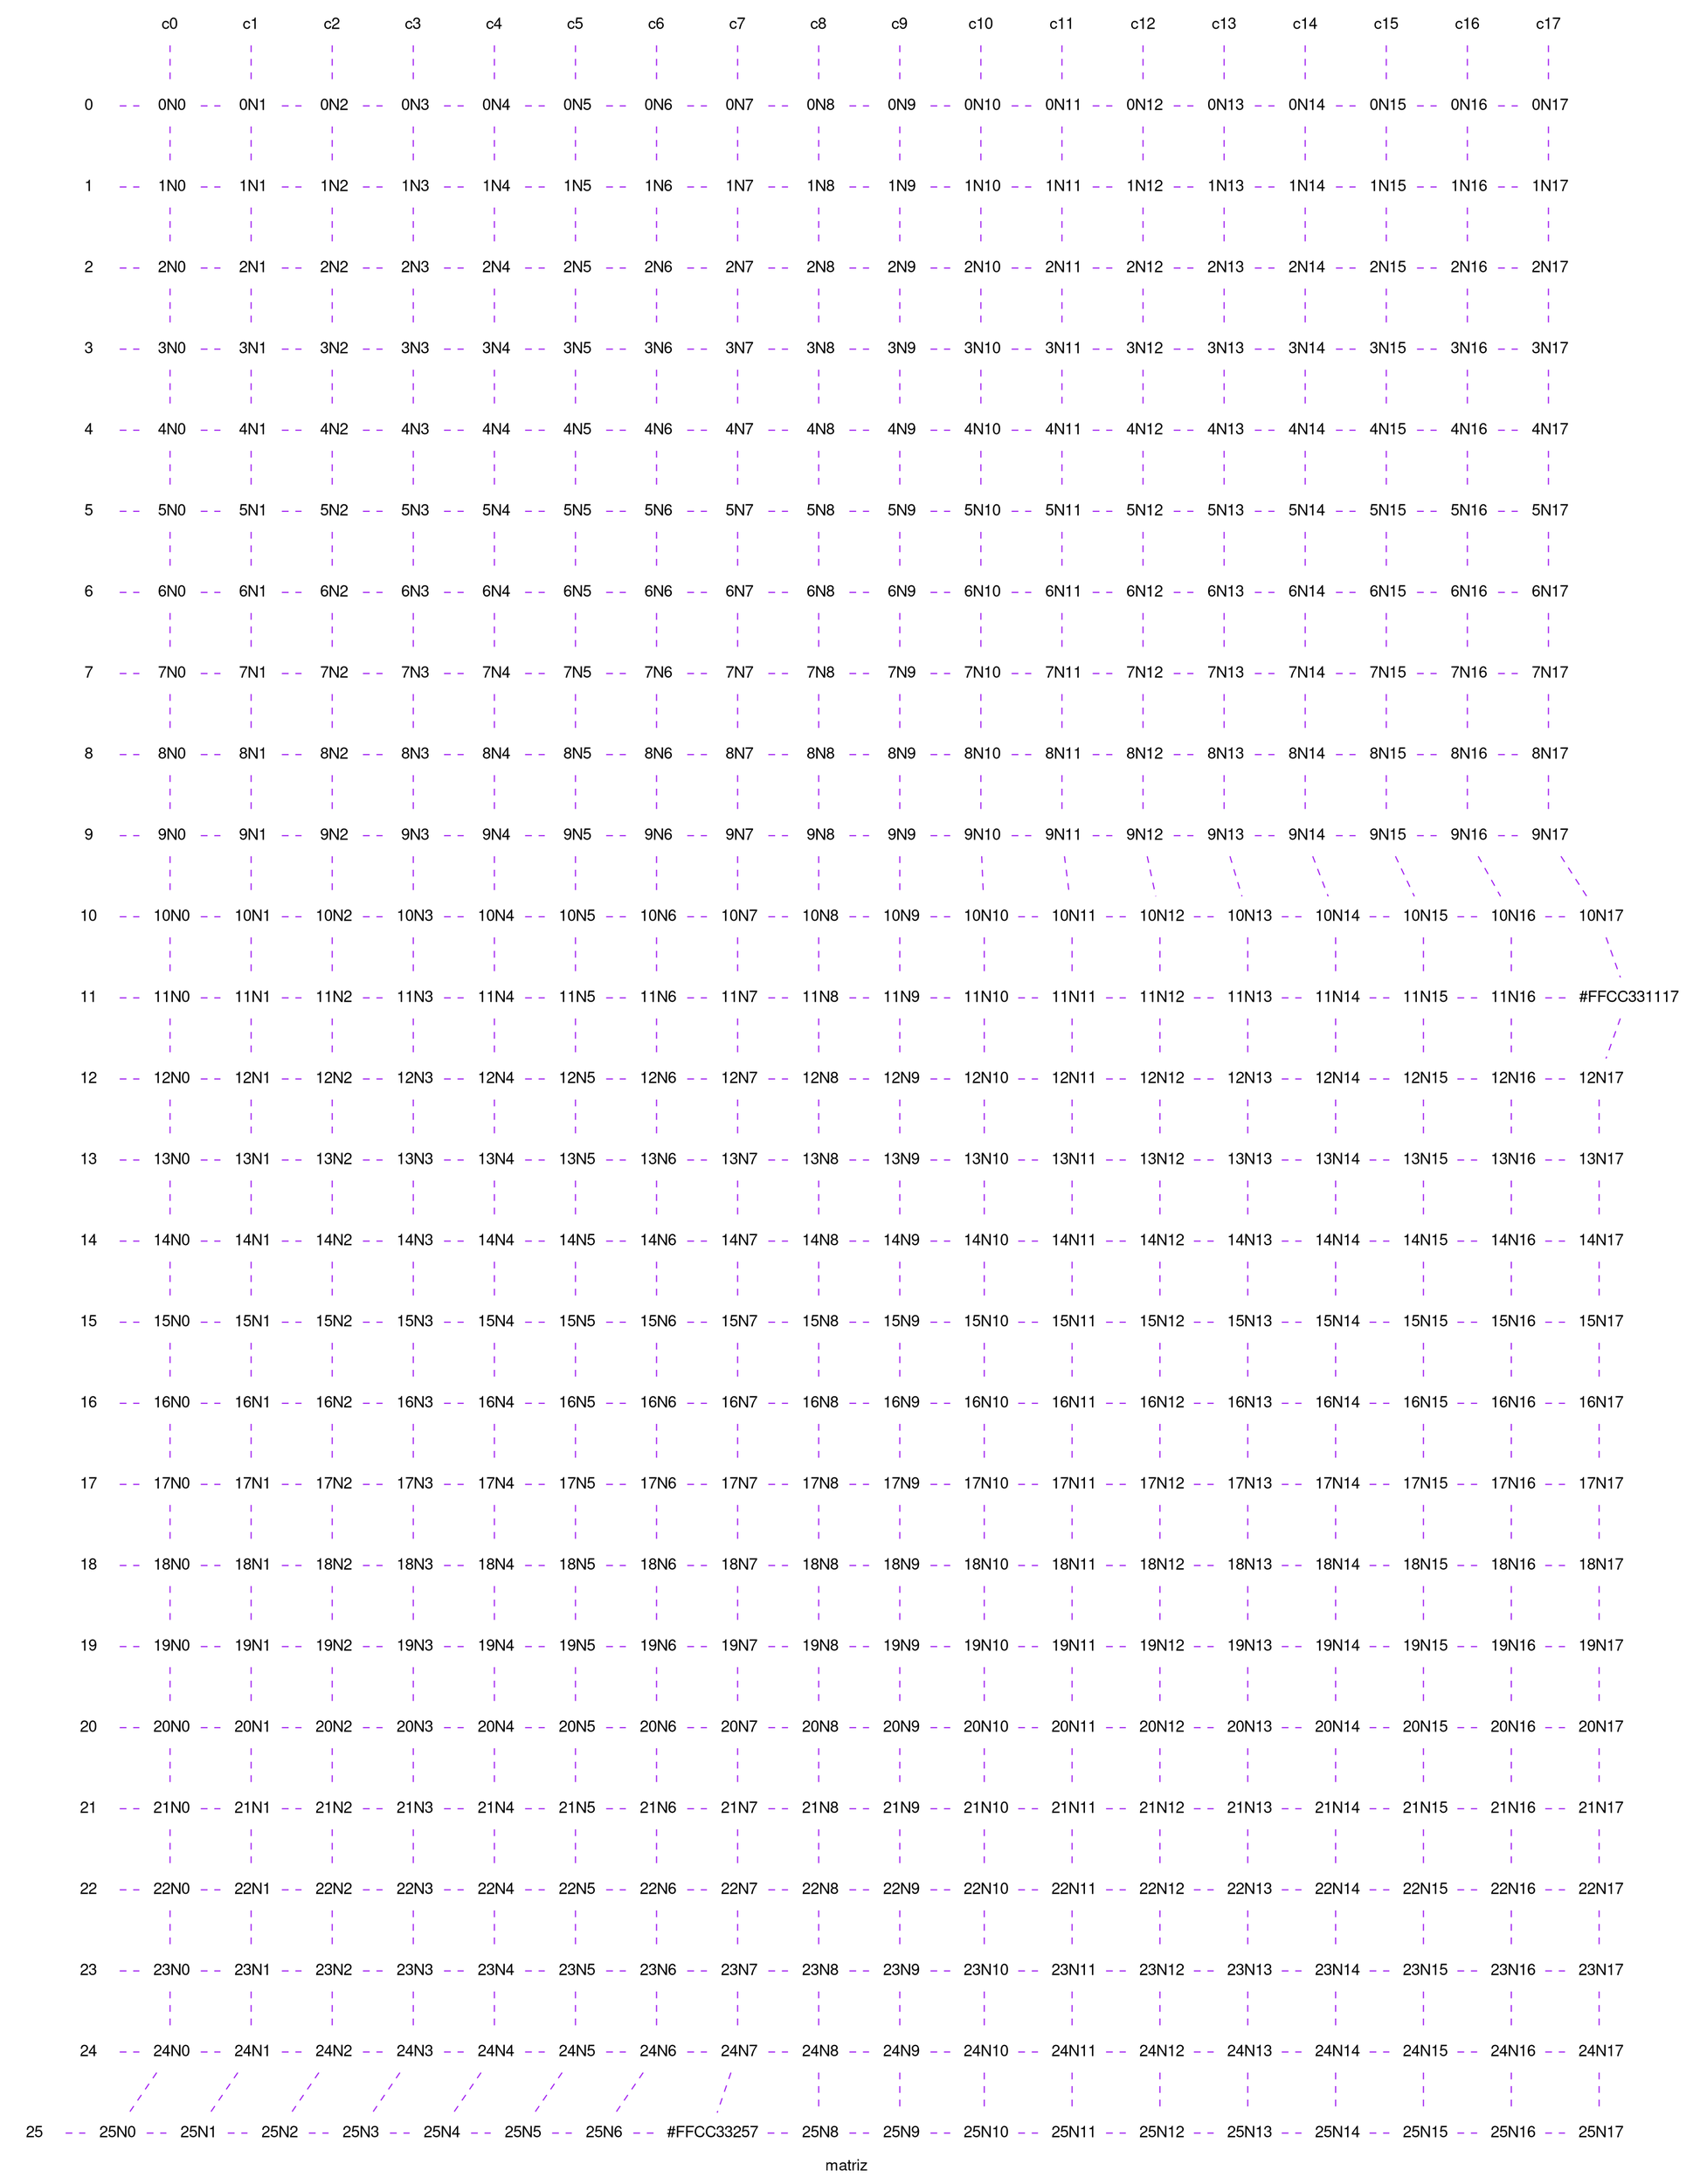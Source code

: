  graph grid{
 fontname="Helvetica,Arial,sans-serif"
 node [fontname="Helvetica,Arial,sans-serif"]
 edge [fontname="Helvetica,Arial,sans-serif"]
 layout=dot
 label="matriz"
 node [shape=plaintext]
 edge [weight=2000 style=dashed color=purple]
c0
-- " 0N0"
-- " 1N0"
-- " 2N0"
-- " 3N0"
-- " 4N0"
-- " 5N0"
-- " 6N0"
-- " 7N0"
-- " 8N0"
-- " 9N0"
-- " 10N0"
-- " 11N0"
-- " 12N0"
-- " 13N0"
-- " 14N0"
-- " 15N0"
-- " 16N0"
-- " 17N0"
-- " 18N0"
-- " 19N0"
-- " 20N0"
-- " 21N0"
-- " 22N0"
-- " 23N0"
-- " 24N0"
-- " 25N0"
c1
-- " 0N1"
-- " 1N1"
-- " 2N1"
-- " 3N1"
-- " 4N1"
-- " 5N1"
-- " 6N1"
-- " 7N1"
-- " 8N1"
-- " 9N1"
-- " 10N1"
-- " 11N1"
-- " 12N1"
-- " 13N1"
-- " 14N1"
-- " 15N1"
-- " 16N1"
-- " 17N1"
-- " 18N1"
-- " 19N1"
-- " 20N1"
-- " 21N1"
-- " 22N1"
-- " 23N1"
-- " 24N1"
-- " 25N1"
c2
-- " 0N2"
-- " 1N2"
-- " 2N2"
-- " 3N2"
-- " 4N2"
-- " 5N2"
-- " 6N2"
-- " 7N2"
-- " 8N2"
-- " 9N2"
-- " 10N2"
-- " 11N2"
-- " 12N2"
-- " 13N2"
-- " 14N2"
-- " 15N2"
-- " 16N2"
-- " 17N2"
-- " 18N2"
-- " 19N2"
-- " 20N2"
-- " 21N2"
-- " 22N2"
-- " 23N2"
-- " 24N2"
-- " 25N2"
c3
-- " 0N3"
-- " 1N3"
-- " 2N3"
-- " 3N3"
-- " 4N3"
-- " 5N3"
-- " 6N3"
-- " 7N3"
-- " 8N3"
-- " 9N3"
-- " 10N3"
-- " 11N3"
-- " 12N3"
-- " 13N3"
-- " 14N3"
-- " 15N3"
-- " 16N3"
-- " 17N3"
-- " 18N3"
-- " 19N3"
-- " 20N3"
-- " 21N3"
-- " 22N3"
-- " 23N3"
-- " 24N3"
-- " 25N3"
c4
-- " 0N4"
-- " 1N4"
-- " 2N4"
-- " 3N4"
-- " 4N4"
-- " 5N4"
-- " 6N4"
-- " 7N4"
-- " 8N4"
-- " 9N4"
-- " 10N4"
-- " 11N4"
-- " 12N4"
-- " 13N4"
-- " 14N4"
-- " 15N4"
-- " 16N4"
-- " 17N4"
-- " 18N4"
-- " 19N4"
-- " 20N4"
-- " 21N4"
-- " 22N4"
-- " 23N4"
-- " 24N4"
-- " 25N4"
c5
-- " 0N5"
-- " 1N5"
-- " 2N5"
-- " 3N5"
-- " 4N5"
-- " 5N5"
-- " 6N5"
-- " 7N5"
-- " 8N5"
-- " 9N5"
-- " 10N5"
-- " 11N5"
-- " 12N5"
-- " 13N5"
-- " 14N5"
-- " 15N5"
-- " 16N5"
-- " 17N5"
-- " 18N5"
-- " 19N5"
-- " 20N5"
-- " 21N5"
-- " 22N5"
-- " 23N5"
-- " 24N5"
-- " 25N5"
c6
-- " 0N6"
-- " 1N6"
-- " 2N6"
-- " 3N6"
-- " 4N6"
-- " 5N6"
-- " 6N6"
-- " 7N6"
-- " 8N6"
-- " 9N6"
-- " 10N6"
-- " 11N6"
-- " 12N6"
-- " 13N6"
-- " 14N6"
-- " 15N6"
-- " 16N6"
-- " 17N6"
-- " 18N6"
-- " 19N6"
-- " 20N6"
-- " 21N6"
-- " 22N6"
-- " 23N6"
-- " 24N6"
-- " 25N6"
c7
-- " 0N7"
-- " 1N7"
-- " 2N7"
-- " 3N7"
-- " 4N7"
-- " 5N7"
-- " 6N7"
-- " 7N7"
-- " 8N7"
-- " 9N7"
-- " 10N7"
-- " 11N7"
-- " 12N7"
-- " 13N7"
-- " 14N7"
-- " 15N7"
-- " 16N7"
-- " 17N7"
-- " 18N7"
-- " 19N7"
-- " 20N7"
-- " 21N7"
-- " 22N7"
-- " 23N7"
-- " 24N7"
-- " #FFCC33257"
c8
-- " 0N8"
-- " 1N8"
-- " 2N8"
-- " 3N8"
-- " 4N8"
-- " 5N8"
-- " 6N8"
-- " 7N8"
-- " 8N8"
-- " 9N8"
-- " 10N8"
-- " 11N8"
-- " 12N8"
-- " 13N8"
-- " 14N8"
-- " 15N8"
-- " 16N8"
-- " 17N8"
-- " 18N8"
-- " 19N8"
-- " 20N8"
-- " 21N8"
-- " 22N8"
-- " 23N8"
-- " 24N8"
-- " 25N8"
c9
-- " 0N9"
-- " 1N9"
-- " 2N9"
-- " 3N9"
-- " 4N9"
-- " 5N9"
-- " 6N9"
-- " 7N9"
-- " 8N9"
-- " 9N9"
-- " 10N9"
-- " 11N9"
-- " 12N9"
-- " 13N9"
-- " 14N9"
-- " 15N9"
-- " 16N9"
-- " 17N9"
-- " 18N9"
-- " 19N9"
-- " 20N9"
-- " 21N9"
-- " 22N9"
-- " 23N9"
-- " 24N9"
-- " 25N9"
c10
-- " 0N10"
-- " 1N10"
-- " 2N10"
-- " 3N10"
-- " 4N10"
-- " 5N10"
-- " 6N10"
-- " 7N10"
-- " 8N10"
-- " 9N10"
-- " 10N10"
-- " 11N10"
-- " 12N10"
-- " 13N10"
-- " 14N10"
-- " 15N10"
-- " 16N10"
-- " 17N10"
-- " 18N10"
-- " 19N10"
-- " 20N10"
-- " 21N10"
-- " 22N10"
-- " 23N10"
-- " 24N10"
-- " 25N10"
c11
-- " 0N11"
-- " 1N11"
-- " 2N11"
-- " 3N11"
-- " 4N11"
-- " 5N11"
-- " 6N11"
-- " 7N11"
-- " 8N11"
-- " 9N11"
-- " 10N11"
-- " 11N11"
-- " 12N11"
-- " 13N11"
-- " 14N11"
-- " 15N11"
-- " 16N11"
-- " 17N11"
-- " 18N11"
-- " 19N11"
-- " 20N11"
-- " 21N11"
-- " 22N11"
-- " 23N11"
-- " 24N11"
-- " 25N11"
c12
-- " 0N12"
-- " 1N12"
-- " 2N12"
-- " 3N12"
-- " 4N12"
-- " 5N12"
-- " 6N12"
-- " 7N12"
-- " 8N12"
-- " 9N12"
-- " 10N12"
-- " 11N12"
-- " 12N12"
-- " 13N12"
-- " 14N12"
-- " 15N12"
-- " 16N12"
-- " 17N12"
-- " 18N12"
-- " 19N12"
-- " 20N12"
-- " 21N12"
-- " 22N12"
-- " 23N12"
-- " 24N12"
-- " 25N12"
c13
-- " 0N13"
-- " 1N13"
-- " 2N13"
-- " 3N13"
-- " 4N13"
-- " 5N13"
-- " 6N13"
-- " 7N13"
-- " 8N13"
-- " 9N13"
-- " 10N13"
-- " 11N13"
-- " 12N13"
-- " 13N13"
-- " 14N13"
-- " 15N13"
-- " 16N13"
-- " 17N13"
-- " 18N13"
-- " 19N13"
-- " 20N13"
-- " 21N13"
-- " 22N13"
-- " 23N13"
-- " 24N13"
-- " 25N13"
c14
-- " 0N14"
-- " 1N14"
-- " 2N14"
-- " 3N14"
-- " 4N14"
-- " 5N14"
-- " 6N14"
-- " 7N14"
-- " 8N14"
-- " 9N14"
-- " 10N14"
-- " 11N14"
-- " 12N14"
-- " 13N14"
-- " 14N14"
-- " 15N14"
-- " 16N14"
-- " 17N14"
-- " 18N14"
-- " 19N14"
-- " 20N14"
-- " 21N14"
-- " 22N14"
-- " 23N14"
-- " 24N14"
-- " 25N14"
c15
-- " 0N15"
-- " 1N15"
-- " 2N15"
-- " 3N15"
-- " 4N15"
-- " 5N15"
-- " 6N15"
-- " 7N15"
-- " 8N15"
-- " 9N15"
-- " 10N15"
-- " 11N15"
-- " 12N15"
-- " 13N15"
-- " 14N15"
-- " 15N15"
-- " 16N15"
-- " 17N15"
-- " 18N15"
-- " 19N15"
-- " 20N15"
-- " 21N15"
-- " 22N15"
-- " 23N15"
-- " 24N15"
-- " 25N15"
c16
-- " 0N16"
-- " 1N16"
-- " 2N16"
-- " 3N16"
-- " 4N16"
-- " 5N16"
-- " 6N16"
-- " 7N16"
-- " 8N16"
-- " 9N16"
-- " 10N16"
-- " 11N16"
-- " 12N16"
-- " 13N16"
-- " 14N16"
-- " 15N16"
-- " 16N16"
-- " 17N16"
-- " 18N16"
-- " 19N16"
-- " 20N16"
-- " 21N16"
-- " 22N16"
-- " 23N16"
-- " 24N16"
-- " 25N16"
c17
-- " 0N17"
-- " 1N17"
-- " 2N17"
-- " 3N17"
-- " 4N17"
-- " 5N17"
-- " 6N17"
-- " 7N17"
-- " 8N17"
-- " 9N17"
-- " 10N17"
-- " #FFCC331117"
-- " 12N17"
-- " 13N17"
-- " 14N17"
-- " 15N17"
-- " 16N17"
-- " 17N17"
-- " 18N17"
-- " 19N17"
-- " 20N17"
-- " 21N17"
-- " 22N17"
-- " 23N17"
-- " 24N17"
-- " 25N17"
rank=same {
0
-- " 0N0"
-- " 0N1"
-- " 0N2"
-- " 0N3"
-- " 0N4"
-- " 0N5"
-- " 0N6"
-- " 0N7"
-- " 0N8"
-- " 0N9"
-- " 0N10"
-- " 0N11"
-- " 0N12"
-- " 0N13"
-- " 0N14"
-- " 0N15"
-- " 0N16"
-- " 0N17"
}
rank=same {
1
-- " 1N0"
-- " 1N1"
-- " 1N2"
-- " 1N3"
-- " 1N4"
-- " 1N5"
-- " 1N6"
-- " 1N7"
-- " 1N8"
-- " 1N9"
-- " 1N10"
-- " 1N11"
-- " 1N12"
-- " 1N13"
-- " 1N14"
-- " 1N15"
-- " 1N16"
-- " 1N17"
}
rank=same {
2
-- " 2N0"
-- " 2N1"
-- " 2N2"
-- " 2N3"
-- " 2N4"
-- " 2N5"
-- " 2N6"
-- " 2N7"
-- " 2N8"
-- " 2N9"
-- " 2N10"
-- " 2N11"
-- " 2N12"
-- " 2N13"
-- " 2N14"
-- " 2N15"
-- " 2N16"
-- " 2N17"
}
rank=same {
3
-- " 3N0"
-- " 3N1"
-- " 3N2"
-- " 3N3"
-- " 3N4"
-- " 3N5"
-- " 3N6"
-- " 3N7"
-- " 3N8"
-- " 3N9"
-- " 3N10"
-- " 3N11"
-- " 3N12"
-- " 3N13"
-- " 3N14"
-- " 3N15"
-- " 3N16"
-- " 3N17"
}
rank=same {
4
-- " 4N0"
-- " 4N1"
-- " 4N2"
-- " 4N3"
-- " 4N4"
-- " 4N5"
-- " 4N6"
-- " 4N7"
-- " 4N8"
-- " 4N9"
-- " 4N10"
-- " 4N11"
-- " 4N12"
-- " 4N13"
-- " 4N14"
-- " 4N15"
-- " 4N16"
-- " 4N17"
}
rank=same {
5
-- " 5N0"
-- " 5N1"
-- " 5N2"
-- " 5N3"
-- " 5N4"
-- " 5N5"
-- " 5N6"
-- " 5N7"
-- " 5N8"
-- " 5N9"
-- " 5N10"
-- " 5N11"
-- " 5N12"
-- " 5N13"
-- " 5N14"
-- " 5N15"
-- " 5N16"
-- " 5N17"
}
rank=same {
6
-- " 6N0"
-- " 6N1"
-- " 6N2"
-- " 6N3"
-- " 6N4"
-- " 6N5"
-- " 6N6"
-- " 6N7"
-- " 6N8"
-- " 6N9"
-- " 6N10"
-- " 6N11"
-- " 6N12"
-- " 6N13"
-- " 6N14"
-- " 6N15"
-- " 6N16"
-- " 6N17"
}
rank=same {
7
-- " 7N0"
-- " 7N1"
-- " 7N2"
-- " 7N3"
-- " 7N4"
-- " 7N5"
-- " 7N6"
-- " 7N7"
-- " 7N8"
-- " 7N9"
-- " 7N10"
-- " 7N11"
-- " 7N12"
-- " 7N13"
-- " 7N14"
-- " 7N15"
-- " 7N16"
-- " 7N17"
}
rank=same {
8
-- " 8N0"
-- " 8N1"
-- " 8N2"
-- " 8N3"
-- " 8N4"
-- " 8N5"
-- " 8N6"
-- " 8N7"
-- " 8N8"
-- " 8N9"
-- " 8N10"
-- " 8N11"
-- " 8N12"
-- " 8N13"
-- " 8N14"
-- " 8N15"
-- " 8N16"
-- " 8N17"
}
rank=same {
9
-- " 9N0"
-- " 9N1"
-- " 9N2"
-- " 9N3"
-- " 9N4"
-- " 9N5"
-- " 9N6"
-- " 9N7"
-- " 9N8"
-- " 9N9"
-- " 9N10"
-- " 9N11"
-- " 9N12"
-- " 9N13"
-- " 9N14"
-- " 9N15"
-- " 9N16"
-- " 9N17"
}
rank=same {
10
-- " 10N0"
-- " 10N1"
-- " 10N2"
-- " 10N3"
-- " 10N4"
-- " 10N5"
-- " 10N6"
-- " 10N7"
-- " 10N8"
-- " 10N9"
-- " 10N10"
-- " 10N11"
-- " 10N12"
-- " 10N13"
-- " 10N14"
-- " 10N15"
-- " 10N16"
-- " 10N17"
}
rank=same {
11
-- " 11N0"
-- " 11N1"
-- " 11N2"
-- " 11N3"
-- " 11N4"
-- " 11N5"
-- " 11N6"
-- " 11N7"
-- " 11N8"
-- " 11N9"
-- " 11N10"
-- " 11N11"
-- " 11N12"
-- " 11N13"
-- " 11N14"
-- " 11N15"
-- " 11N16"
-- " #FFCC331117"
}
rank=same {
12
-- " 12N0"
-- " 12N1"
-- " 12N2"
-- " 12N3"
-- " 12N4"
-- " 12N5"
-- " 12N6"
-- " 12N7"
-- " 12N8"
-- " 12N9"
-- " 12N10"
-- " 12N11"
-- " 12N12"
-- " 12N13"
-- " 12N14"
-- " 12N15"
-- " 12N16"
-- " 12N17"
}
rank=same {
13
-- " 13N0"
-- " 13N1"
-- " 13N2"
-- " 13N3"
-- " 13N4"
-- " 13N5"
-- " 13N6"
-- " 13N7"
-- " 13N8"
-- " 13N9"
-- " 13N10"
-- " 13N11"
-- " 13N12"
-- " 13N13"
-- " 13N14"
-- " 13N15"
-- " 13N16"
-- " 13N17"
}
rank=same {
14
-- " 14N0"
-- " 14N1"
-- " 14N2"
-- " 14N3"
-- " 14N4"
-- " 14N5"
-- " 14N6"
-- " 14N7"
-- " 14N8"
-- " 14N9"
-- " 14N10"
-- " 14N11"
-- " 14N12"
-- " 14N13"
-- " 14N14"
-- " 14N15"
-- " 14N16"
-- " 14N17"
}
rank=same {
15
-- " 15N0"
-- " 15N1"
-- " 15N2"
-- " 15N3"
-- " 15N4"
-- " 15N5"
-- " 15N6"
-- " 15N7"
-- " 15N8"
-- " 15N9"
-- " 15N10"
-- " 15N11"
-- " 15N12"
-- " 15N13"
-- " 15N14"
-- " 15N15"
-- " 15N16"
-- " 15N17"
}
rank=same {
16
-- " 16N0"
-- " 16N1"
-- " 16N2"
-- " 16N3"
-- " 16N4"
-- " 16N5"
-- " 16N6"
-- " 16N7"
-- " 16N8"
-- " 16N9"
-- " 16N10"
-- " 16N11"
-- " 16N12"
-- " 16N13"
-- " 16N14"
-- " 16N15"
-- " 16N16"
-- " 16N17"
}
rank=same {
17
-- " 17N0"
-- " 17N1"
-- " 17N2"
-- " 17N3"
-- " 17N4"
-- " 17N5"
-- " 17N6"
-- " 17N7"
-- " 17N8"
-- " 17N9"
-- " 17N10"
-- " 17N11"
-- " 17N12"
-- " 17N13"
-- " 17N14"
-- " 17N15"
-- " 17N16"
-- " 17N17"
}
rank=same {
18
-- " 18N0"
-- " 18N1"
-- " 18N2"
-- " 18N3"
-- " 18N4"
-- " 18N5"
-- " 18N6"
-- " 18N7"
-- " 18N8"
-- " 18N9"
-- " 18N10"
-- " 18N11"
-- " 18N12"
-- " 18N13"
-- " 18N14"
-- " 18N15"
-- " 18N16"
-- " 18N17"
}
rank=same {
19
-- " 19N0"
-- " 19N1"
-- " 19N2"
-- " 19N3"
-- " 19N4"
-- " 19N5"
-- " 19N6"
-- " 19N7"
-- " 19N8"
-- " 19N9"
-- " 19N10"
-- " 19N11"
-- " 19N12"
-- " 19N13"
-- " 19N14"
-- " 19N15"
-- " 19N16"
-- " 19N17"
}
rank=same {
20
-- " 20N0"
-- " 20N1"
-- " 20N2"
-- " 20N3"
-- " 20N4"
-- " 20N5"
-- " 20N6"
-- " 20N7"
-- " 20N8"
-- " 20N9"
-- " 20N10"
-- " 20N11"
-- " 20N12"
-- " 20N13"
-- " 20N14"
-- " 20N15"
-- " 20N16"
-- " 20N17"
}
rank=same {
21
-- " 21N0"
-- " 21N1"
-- " 21N2"
-- " 21N3"
-- " 21N4"
-- " 21N5"
-- " 21N6"
-- " 21N7"
-- " 21N8"
-- " 21N9"
-- " 21N10"
-- " 21N11"
-- " 21N12"
-- " 21N13"
-- " 21N14"
-- " 21N15"
-- " 21N16"
-- " 21N17"
}
rank=same {
22
-- " 22N0"
-- " 22N1"
-- " 22N2"
-- " 22N3"
-- " 22N4"
-- " 22N5"
-- " 22N6"
-- " 22N7"
-- " 22N8"
-- " 22N9"
-- " 22N10"
-- " 22N11"
-- " 22N12"
-- " 22N13"
-- " 22N14"
-- " 22N15"
-- " 22N16"
-- " 22N17"
}
rank=same {
23
-- " 23N0"
-- " 23N1"
-- " 23N2"
-- " 23N3"
-- " 23N4"
-- " 23N5"
-- " 23N6"
-- " 23N7"
-- " 23N8"
-- " 23N9"
-- " 23N10"
-- " 23N11"
-- " 23N12"
-- " 23N13"
-- " 23N14"
-- " 23N15"
-- " 23N16"
-- " 23N17"
}
rank=same {
24
-- " 24N0"
-- " 24N1"
-- " 24N2"
-- " 24N3"
-- " 24N4"
-- " 24N5"
-- " 24N6"
-- " 24N7"
-- " 24N8"
-- " 24N9"
-- " 24N10"
-- " 24N11"
-- " 24N12"
-- " 24N13"
-- " 24N14"
-- " 24N15"
-- " 24N16"
-- " 24N17"
}
rank=same {
25
-- " 25N0"
-- " 25N1"
-- " 25N2"
-- " 25N3"
-- " 25N4"
-- " 25N5"
-- " 25N6"
-- " #FFCC33257"
-- " 25N8"
-- " 25N9"
-- " 25N10"
-- " 25N11"
-- " 25N12"
-- " 25N13"
-- " 25N14"
-- " 25N15"
-- " 25N16"
-- " 25N17"
}
 }
